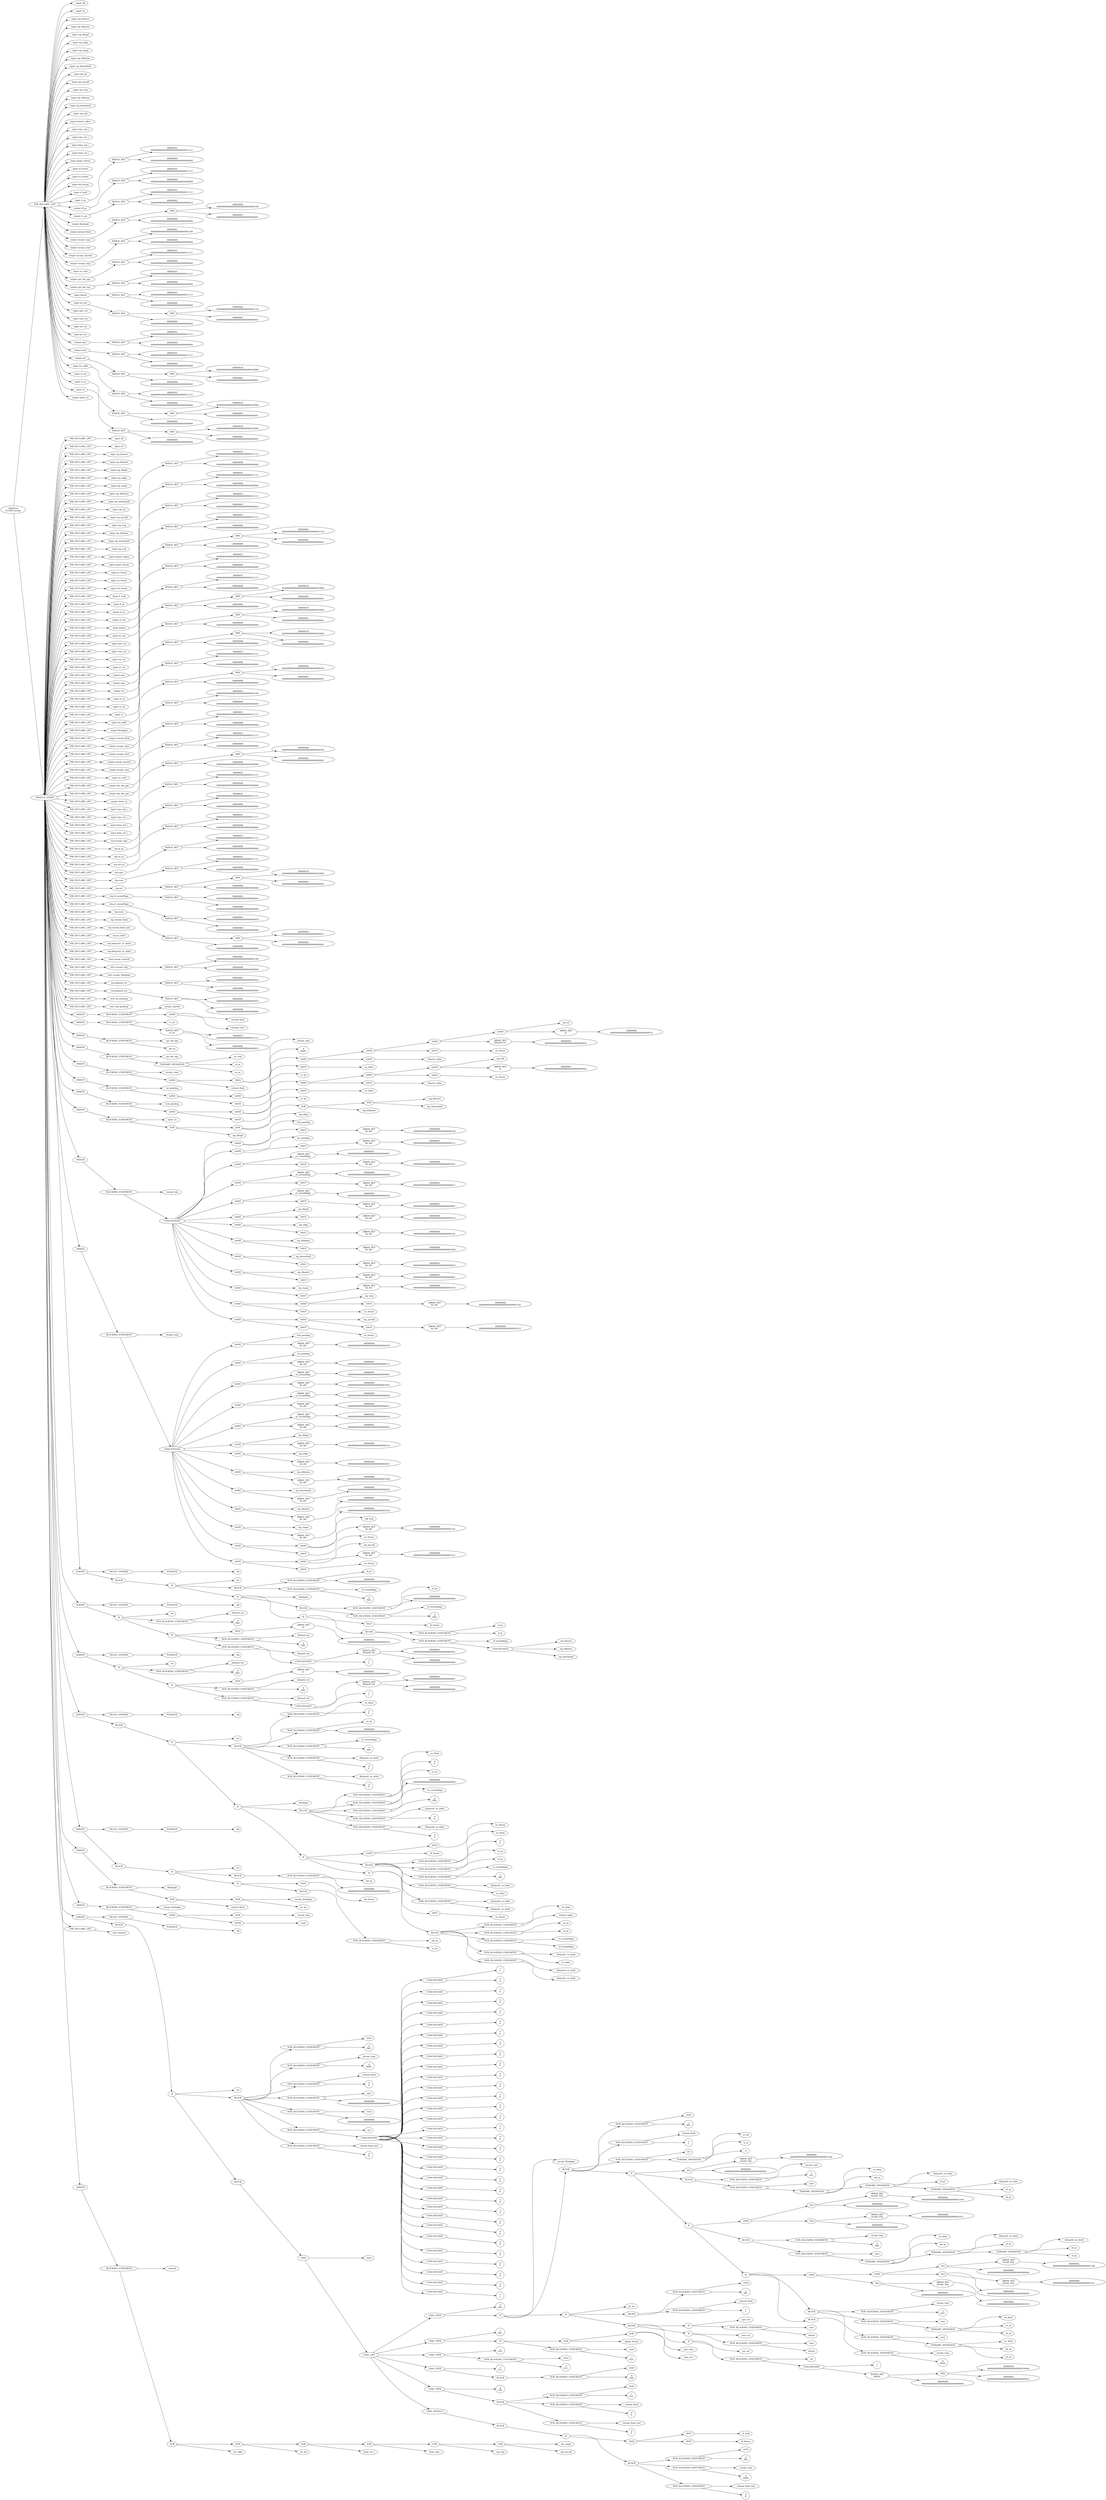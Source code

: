 digraph G {	
rankdir=LR;	
ranksep=.25;
	0 [label=< MODULE<br/>or1200_except>];
	1 [label=< VAR_DECLARE_LIST>];
	0 -> 1;
	2 [label=< input clk>];
	1 -> 2;
	3 [label=< input rst>];
	1 -> 3;
	4 [label=< input sig_ibuserr>];
	1 -> 4;
	5 [label=< input sig_dbuserr>];
	1 -> 5;
	6 [label=< input sig_illegal>];
	1 -> 6;
	7 [label=< input sig_align>];
	1 -> 7;
	8 [label=< input sig_range>];
	1 -> 8;
	9 [label=< input sig_dtlbmiss>];
	1 -> 9;
	10 [label=< input sig_dmmufault>];
	1 -> 10;
	11 [label=< input sig_int>];
	1 -> 11;
	12 [label=< input sig_syscall>];
	1 -> 12;
	13 [label=< input sig_trap>];
	1 -> 13;
	14 [label=< input sig_itlbmiss>];
	1 -> 14;
	15 [label=< input sig_immufault>];
	1 -> 15;
	16 [label=< input sig_tick>];
	1 -> 16;
	17 [label=< input branch_taken>];
	1 -> 17;
	18 [label=< input icpu_ack_i>];
	1 -> 18;
	19 [label=< input icpu_err_i>];
	1 -> 19;
	20 [label=< input dcpu_ack_i>];
	1 -> 20;
	21 [label=< input dcpu_err_i>];
	1 -> 21;
	22 [label=< input genpc_freeze>];
	1 -> 22;
	23 [label=< input id_freeze>];
	1 -> 23;
	24 [label=< input ex_freeze>];
	1 -> 24;
	25 [label=< input wb_freeze>];
	1 -> 25;
	26 [label=< input if_stall>];
	1 -> 26;
	27 [label=< input if_pc>];
	1 -> 27;
	28 [label=<RANGE_REF>];
	27 -> 28;
	29 [label=< 0000001f<br/>00000000000000000000000000011111>];
	28 -> 29;
	30 [label=< 00000000<br/>00000000000000000000000000000000>];
	28 -> 30;
	31 [label=< output id_pc>];
	1 -> 31;
	32 [label=<RANGE_REF>];
	31 -> 32;
	33 [label=< 0000001f<br/>00000000000000000000000000011111>];
	32 -> 33;
	34 [label=< 00000000<br/>00000000000000000000000000000000>];
	32 -> 34;
	35 [label=< output lr_sav>];
	1 -> 35;
	36 [label=<RANGE_REF>];
	35 -> 36;
	37 [label=< 0000001f<br/>00000000000000000000000000011111>];
	36 -> 37;
	38 [label=< 00000002<br/>00000000000000000000000000000010>];
	36 -> 38;
	39 [label=< output flushpipe>];
	1 -> 39;
	40 [label=< output extend_flush>];
	1 -> 40;
	41 [label=< output except_type>];
	1 -> 41;
	42 [label=<RANGE_REF>];
	41 -> 42;
	43 [label=< MIN>];
	42 -> 43;
	44 [label=< 00000004<br/>00000000000000000000000000000100>];
	43 -> 44;
	45 [label=< 00000001<br/>00000000000000000000000000000001>];
	43 -> 45;
	46 [label=< 00000000<br/>00000000000000000000000000000000>];
	42 -> 46;
	47 [label=< output except_start>];
	1 -> 47;
	48 [label=< output except_started>];
	1 -> 48;
	49 [label=< output except_stop>];
	1 -> 49;
	50 [label=<RANGE_REF>];
	49 -> 50;
	51 [label=< 0000000c<br/>00000000000000000000000000001100>];
	50 -> 51;
	52 [label=< 00000000<br/>00000000000000000000000000000000>];
	50 -> 52;
	53 [label=< input ex_void>];
	1 -> 53;
	54 [label=< output spr_dat_ppc>];
	1 -> 54;
	55 [label=<RANGE_REF>];
	54 -> 55;
	56 [label=< 0000001f<br/>00000000000000000000000000011111>];
	55 -> 56;
	57 [label=< 00000000<br/>00000000000000000000000000000000>];
	55 -> 57;
	58 [label=< output spr_dat_npc>];
	1 -> 58;
	59 [label=<RANGE_REF>];
	58 -> 59;
	60 [label=< 0000001f<br/>00000000000000000000000000011111>];
	59 -> 60;
	61 [label=< 00000000<br/>00000000000000000000000000000000>];
	59 -> 61;
	62 [label=< input datain>];
	1 -> 62;
	63 [label=<RANGE_REF>];
	62 -> 63;
	64 [label=< 0000001f<br/>00000000000000000000000000011111>];
	63 -> 64;
	65 [label=< 00000000<br/>00000000000000000000000000000000>];
	63 -> 65;
	66 [label=< input du_dsr>];
	1 -> 66;
	67 [label=<RANGE_REF>];
	66 -> 67;
	68 [label=< MIN>];
	67 -> 68;
	69 [label=< 0000000e<br/>00000000000000000000000000001110>];
	68 -> 69;
	70 [label=< 00000001<br/>00000000000000000000000000000001>];
	68 -> 70;
	71 [label=< 00000000<br/>00000000000000000000000000000000>];
	67 -> 71;
	72 [label=< input epcr_we>];
	1 -> 72;
	73 [label=< input eear_we>];
	1 -> 73;
	74 [label=< input esr_we>];
	1 -> 74;
	75 [label=< input pc_we>];
	1 -> 75;
	76 [label=< output epcr>];
	1 -> 76;
	77 [label=<RANGE_REF>];
	76 -> 77;
	78 [label=< 0000001f<br/>00000000000000000000000000011111>];
	77 -> 78;
	79 [label=< 00000000<br/>00000000000000000000000000000000>];
	77 -> 79;
	80 [label=< output eear>];
	1 -> 80;
	81 [label=<RANGE_REF>];
	80 -> 81;
	82 [label=< 0000001f<br/>00000000000000000000000000011111>];
	81 -> 82;
	83 [label=< 00000000<br/>00000000000000000000000000000000>];
	81 -> 83;
	84 [label=< output esr>];
	1 -> 84;
	85 [label=<RANGE_REF>];
	84 -> 85;
	86 [label=< MIN>];
	85 -> 86;
	87 [label=< 00000010<br/>00000000000000000000000000010000>];
	86 -> 87;
	88 [label=< 00000001<br/>00000000000000000000000000000001>];
	86 -> 88;
	89 [label=< 00000000<br/>00000000000000000000000000000000>];
	85 -> 89;
	90 [label=< input lsu_addr>];
	1 -> 90;
	91 [label=<RANGE_REF>];
	90 -> 91;
	92 [label=< 0000001f<br/>00000000000000000000000000011111>];
	91 -> 92;
	93 [label=< 00000000<br/>00000000000000000000000000000000>];
	91 -> 93;
	94 [label=< input sr_we>];
	1 -> 94;
	95 [label=< input to_sr>];
	1 -> 95;
	96 [label=<RANGE_REF>];
	95 -> 96;
	97 [label=< MIN>];
	96 -> 97;
	98 [label=< 00000010<br/>00000000000000000000000000010000>];
	97 -> 98;
	99 [label=< 00000001<br/>00000000000000000000000000000001>];
	97 -> 99;
	100 [label=< 00000000<br/>00000000000000000000000000000000>];
	96 -> 100;
	101 [label=< input sr>];
	1 -> 101;
	102 [label=<RANGE_REF>];
	101 -> 102;
	103 [label=< MIN>];
	102 -> 103;
	104 [label=< 00000010<br/>00000000000000000000000000010000>];
	103 -> 104;
	105 [label=< 00000001<br/>00000000000000000000000000000001>];
	103 -> 105;
	106 [label=< 00000000<br/>00000000000000000000000000000000>];
	102 -> 106;
	107 [label=< output abort_ex>];
	1 -> 107;
	108 [label=< MODULE_ITEMS>];
	0 -> 108;
	109 [label=< VAR_DECLARE_LIST>];
	108 -> 109;
	110 [label=< input clk>];
	109 -> 110;
	111 [label=< VAR_DECLARE_LIST>];
	108 -> 111;
	112 [label=< input rst>];
	111 -> 112;
	113 [label=< VAR_DECLARE_LIST>];
	108 -> 113;
	114 [label=< input sig_ibuserr>];
	113 -> 114;
	115 [label=< VAR_DECLARE_LIST>];
	108 -> 115;
	116 [label=< input sig_dbuserr>];
	115 -> 116;
	117 [label=< VAR_DECLARE_LIST>];
	108 -> 117;
	118 [label=< input sig_illegal>];
	117 -> 118;
	119 [label=< VAR_DECLARE_LIST>];
	108 -> 119;
	120 [label=< input sig_align>];
	119 -> 120;
	121 [label=< VAR_DECLARE_LIST>];
	108 -> 121;
	122 [label=< input sig_range>];
	121 -> 122;
	123 [label=< VAR_DECLARE_LIST>];
	108 -> 123;
	124 [label=< input sig_dtlbmiss>];
	123 -> 124;
	125 [label=< VAR_DECLARE_LIST>];
	108 -> 125;
	126 [label=< input sig_dmmufault>];
	125 -> 126;
	127 [label=< VAR_DECLARE_LIST>];
	108 -> 127;
	128 [label=< input sig_int>];
	127 -> 128;
	129 [label=< VAR_DECLARE_LIST>];
	108 -> 129;
	130 [label=< input sig_syscall>];
	129 -> 130;
	131 [label=< VAR_DECLARE_LIST>];
	108 -> 131;
	132 [label=< input sig_trap>];
	131 -> 132;
	133 [label=< VAR_DECLARE_LIST>];
	108 -> 133;
	134 [label=< input sig_itlbmiss>];
	133 -> 134;
	135 [label=< VAR_DECLARE_LIST>];
	108 -> 135;
	136 [label=< input sig_immufault>];
	135 -> 136;
	137 [label=< VAR_DECLARE_LIST>];
	108 -> 137;
	138 [label=< input sig_tick>];
	137 -> 138;
	139 [label=< VAR_DECLARE_LIST>];
	108 -> 139;
	140 [label=< input branch_taken>];
	139 -> 140;
	141 [label=< VAR_DECLARE_LIST>];
	108 -> 141;
	142 [label=< input genpc_freeze>];
	141 -> 142;
	143 [label=< VAR_DECLARE_LIST>];
	108 -> 143;
	144 [label=< input id_freeze>];
	143 -> 144;
	145 [label=< VAR_DECLARE_LIST>];
	108 -> 145;
	146 [label=< input ex_freeze>];
	145 -> 146;
	147 [label=< VAR_DECLARE_LIST>];
	108 -> 147;
	148 [label=< input wb_freeze>];
	147 -> 148;
	149 [label=< VAR_DECLARE_LIST>];
	108 -> 149;
	150 [label=< input if_stall>];
	149 -> 150;
	151 [label=< VAR_DECLARE_LIST>];
	108 -> 151;
	152 [label=< input if_pc>];
	151 -> 152;
	153 [label=<RANGE_REF>];
	152 -> 153;
	154 [label=< 0000001f<br/>00000000000000000000000000011111>];
	153 -> 154;
	155 [label=< 00000000<br/>00000000000000000000000000000000>];
	153 -> 155;
	156 [label=< VAR_DECLARE_LIST>];
	108 -> 156;
	157 [label=< output id_pc>];
	156 -> 157;
	158 [label=<RANGE_REF>];
	157 -> 158;
	159 [label=< 0000001f<br/>00000000000000000000000000011111>];
	158 -> 159;
	160 [label=< 00000000<br/>00000000000000000000000000000000>];
	158 -> 160;
	161 [label=< VAR_DECLARE_LIST>];
	108 -> 161;
	162 [label=< output lr_sav>];
	161 -> 162;
	163 [label=<RANGE_REF>];
	162 -> 163;
	164 [label=< 0000001f<br/>00000000000000000000000000011111>];
	163 -> 164;
	165 [label=< 00000002<br/>00000000000000000000000000000010>];
	163 -> 165;
	166 [label=< VAR_DECLARE_LIST>];
	108 -> 166;
	167 [label=< input datain>];
	166 -> 167;
	168 [label=<RANGE_REF>];
	167 -> 168;
	169 [label=< 0000001f<br/>00000000000000000000000000011111>];
	168 -> 169;
	170 [label=< 00000000<br/>00000000000000000000000000000000>];
	168 -> 170;
	171 [label=< VAR_DECLARE_LIST>];
	108 -> 171;
	172 [label=< input du_dsr>];
	171 -> 172;
	173 [label=<RANGE_REF>];
	172 -> 173;
	174 [label=< MIN>];
	173 -> 174;
	175 [label=< 0000000e<br/>00000000000000000000000000001110>];
	174 -> 175;
	176 [label=< 00000001<br/>00000000000000000000000000000001>];
	174 -> 176;
	177 [label=< 00000000<br/>00000000000000000000000000000000>];
	173 -> 177;
	178 [label=< VAR_DECLARE_LIST>];
	108 -> 178;
	179 [label=< input epcr_we>];
	178 -> 179;
	180 [label=< VAR_DECLARE_LIST>];
	108 -> 180;
	181 [label=< input eear_we>];
	180 -> 181;
	182 [label=< VAR_DECLARE_LIST>];
	108 -> 182;
	183 [label=< input esr_we>];
	182 -> 183;
	184 [label=< VAR_DECLARE_LIST>];
	108 -> 184;
	185 [label=< input pc_we>];
	184 -> 185;
	186 [label=< VAR_DECLARE_LIST>];
	108 -> 186;
	187 [label=< output epcr>];
	186 -> 187;
	188 [label=<RANGE_REF>];
	187 -> 188;
	189 [label=< 0000001f<br/>00000000000000000000000000011111>];
	188 -> 189;
	190 [label=< 00000000<br/>00000000000000000000000000000000>];
	188 -> 190;
	191 [label=< VAR_DECLARE_LIST>];
	108 -> 191;
	192 [label=< output eear>];
	191 -> 192;
	193 [label=<RANGE_REF>];
	192 -> 193;
	194 [label=< 0000001f<br/>00000000000000000000000000011111>];
	193 -> 194;
	195 [label=< 00000000<br/>00000000000000000000000000000000>];
	193 -> 195;
	196 [label=< VAR_DECLARE_LIST>];
	108 -> 196;
	197 [label=< output esr>];
	196 -> 197;
	198 [label=<RANGE_REF>];
	197 -> 198;
	199 [label=< MIN>];
	198 -> 199;
	200 [label=< 00000010<br/>00000000000000000000000000010000>];
	199 -> 200;
	201 [label=< 00000001<br/>00000000000000000000000000000001>];
	199 -> 201;
	202 [label=< 00000000<br/>00000000000000000000000000000000>];
	198 -> 202;
	203 [label=< VAR_DECLARE_LIST>];
	108 -> 203;
	204 [label=< input to_sr>];
	203 -> 204;
	205 [label=<RANGE_REF>];
	204 -> 205;
	206 [label=< MIN>];
	205 -> 206;
	207 [label=< 00000010<br/>00000000000000000000000000010000>];
	206 -> 207;
	208 [label=< 00000001<br/>00000000000000000000000000000001>];
	206 -> 208;
	209 [label=< 00000000<br/>00000000000000000000000000000000>];
	205 -> 209;
	210 [label=< VAR_DECLARE_LIST>];
	108 -> 210;
	211 [label=< input sr_we>];
	210 -> 211;
	212 [label=< VAR_DECLARE_LIST>];
	108 -> 212;
	213 [label=< input sr>];
	212 -> 213;
	214 [label=<RANGE_REF>];
	213 -> 214;
	215 [label=< MIN>];
	214 -> 215;
	216 [label=< 00000010<br/>00000000000000000000000000010000>];
	215 -> 216;
	217 [label=< 00000001<br/>00000000000000000000000000000001>];
	215 -> 217;
	218 [label=< 00000000<br/>00000000000000000000000000000000>];
	214 -> 218;
	219 [label=< VAR_DECLARE_LIST>];
	108 -> 219;
	220 [label=< input lsu_addr>];
	219 -> 220;
	221 [label=<RANGE_REF>];
	220 -> 221;
	222 [label=< 0000001f<br/>00000000000000000000000000011111>];
	221 -> 222;
	223 [label=< 00000000<br/>00000000000000000000000000000000>];
	221 -> 223;
	224 [label=< VAR_DECLARE_LIST>];
	108 -> 224;
	225 [label=< output flushpipe>];
	224 -> 225;
	226 [label=< VAR_DECLARE_LIST>];
	108 -> 226;
	227 [label=< output extend_flush>];
	226 -> 227;
	228 [label=< VAR_DECLARE_LIST>];
	108 -> 228;
	229 [label=< output except_type>];
	228 -> 229;
	230 [label=<RANGE_REF>];
	229 -> 230;
	231 [label=< MIN>];
	230 -> 231;
	232 [label=< 00000004<br/>00000000000000000000000000000100>];
	231 -> 232;
	233 [label=< 00000001<br/>00000000000000000000000000000001>];
	231 -> 233;
	234 [label=< 00000000<br/>00000000000000000000000000000000>];
	230 -> 234;
	235 [label=< VAR_DECLARE_LIST>];
	108 -> 235;
	236 [label=< output except_start>];
	235 -> 236;
	237 [label=< VAR_DECLARE_LIST>];
	108 -> 237;
	238 [label=< output except_started>];
	237 -> 238;
	239 [label=< VAR_DECLARE_LIST>];
	108 -> 239;
	240 [label=< output except_stop>];
	239 -> 240;
	241 [label=<RANGE_REF>];
	240 -> 241;
	242 [label=< 0000000c<br/>00000000000000000000000000001100>];
	241 -> 242;
	243 [label=< 00000000<br/>00000000000000000000000000000000>];
	241 -> 243;
	244 [label=< VAR_DECLARE_LIST>];
	108 -> 244;
	245 [label=< input ex_void>];
	244 -> 245;
	246 [label=< VAR_DECLARE_LIST>];
	108 -> 246;
	247 [label=< output spr_dat_ppc>];
	246 -> 247;
	248 [label=<RANGE_REF>];
	247 -> 248;
	249 [label=< 0000001f<br/>00000000000000000000000000011111>];
	248 -> 249;
	250 [label=< 00000000<br/>00000000000000000000000000000000>];
	248 -> 250;
	251 [label=< VAR_DECLARE_LIST>];
	108 -> 251;
	252 [label=< output spr_dat_npc>];
	251 -> 252;
	253 [label=<RANGE_REF>];
	252 -> 253;
	254 [label=< 0000001f<br/>00000000000000000000000000011111>];
	253 -> 254;
	255 [label=< 00000000<br/>00000000000000000000000000000000>];
	253 -> 255;
	256 [label=< VAR_DECLARE_LIST>];
	108 -> 256;
	257 [label=< output abort_ex>];
	256 -> 257;
	258 [label=< VAR_DECLARE_LIST>];
	108 -> 258;
	259 [label=< input icpu_ack_i>];
	258 -> 259;
	260 [label=< VAR_DECLARE_LIST>];
	108 -> 260;
	261 [label=< input icpu_err_i>];
	260 -> 261;
	262 [label=< VAR_DECLARE_LIST>];
	108 -> 262;
	263 [label=< input dcpu_ack_i>];
	262 -> 263;
	264 [label=< VAR_DECLARE_LIST>];
	108 -> 264;
	265 [label=< input dcpu_err_i>];
	264 -> 265;
	266 [label=< VAR_DECLARE_LIST>];
	108 -> 266;
	267 [label=< reg except_type>];
	266 -> 267;
	268 [label=<RANGE_REF>];
	267 -> 268;
	269 [label=< MIN>];
	268 -> 269;
	270 [label=< 00000004<br/>00000000000000000000000000000100>];
	269 -> 270;
	271 [label=< 00000001<br/>00000000000000000000000000000001>];
	269 -> 271;
	272 [label=< 00000000<br/>00000000000000000000000000000000>];
	268 -> 272;
	273 [label=< VAR_DECLARE_LIST>];
	108 -> 273;
	274 [label=< reg id_pc>];
	273 -> 274;
	275 [label=<RANGE_REF>];
	274 -> 275;
	276 [label=< 0000001f<br/>00000000000000000000000000011111>];
	275 -> 276;
	277 [label=< 00000000<br/>00000000000000000000000000000000>];
	275 -> 277;
	278 [label=< VAR_DECLARE_LIST>];
	108 -> 278;
	279 [label=< reg ex_pc>];
	278 -> 279;
	280 [label=<RANGE_REF>];
	279 -> 280;
	281 [label=< 0000001f<br/>00000000000000000000000000011111>];
	280 -> 281;
	282 [label=< 00000000<br/>00000000000000000000000000000000>];
	280 -> 282;
	283 [label=< VAR_DECLARE_LIST>];
	108 -> 283;
	284 [label=< reg wb_pc>];
	283 -> 284;
	285 [label=<RANGE_REF>];
	284 -> 285;
	286 [label=< 0000001f<br/>00000000000000000000000000011111>];
	285 -> 286;
	287 [label=< 00000000<br/>00000000000000000000000000000000>];
	285 -> 287;
	288 [label=< VAR_DECLARE_LIST>];
	108 -> 288;
	289 [label=< reg epcr>];
	288 -> 289;
	290 [label=<RANGE_REF>];
	289 -> 290;
	291 [label=< 0000001f<br/>00000000000000000000000000011111>];
	290 -> 291;
	292 [label=< 00000000<br/>00000000000000000000000000000000>];
	290 -> 292;
	293 [label=< VAR_DECLARE_LIST>];
	108 -> 293;
	294 [label=< reg eear>];
	293 -> 294;
	295 [label=<RANGE_REF>];
	294 -> 295;
	296 [label=< 0000001f<br/>00000000000000000000000000011111>];
	295 -> 296;
	297 [label=< 00000000<br/>00000000000000000000000000000000>];
	295 -> 297;
	298 [label=< VAR_DECLARE_LIST>];
	108 -> 298;
	299 [label=< reg esr>];
	298 -> 299;
	300 [label=<RANGE_REF>];
	299 -> 300;
	301 [label=< MIN>];
	300 -> 301;
	302 [label=< 00000010<br/>00000000000000000000000000010000>];
	301 -> 302;
	303 [label=< 00000001<br/>00000000000000000000000000000001>];
	301 -> 303;
	304 [label=< 00000000<br/>00000000000000000000000000000000>];
	300 -> 304;
	305 [label=< VAR_DECLARE_LIST>];
	108 -> 305;
	306 [label=< reg id_exceptflags>];
	305 -> 306;
	307 [label=<RANGE_REF>];
	306 -> 307;
	308 [label=< 00000002<br/>00000000000000000000000000000010>];
	307 -> 308;
	309 [label=< 00000000<br/>00000000000000000000000000000000>];
	307 -> 309;
	310 [label=< VAR_DECLARE_LIST>];
	108 -> 310;
	311 [label=< reg ex_exceptflags>];
	310 -> 311;
	312 [label=<RANGE_REF>];
	311 -> 312;
	313 [label=< 00000002<br/>00000000000000000000000000000010>];
	312 -> 313;
	314 [label=< 00000000<br/>00000000000000000000000000000000>];
	312 -> 314;
	315 [label=< VAR_DECLARE_LIST>];
	108 -> 315;
	316 [label=< reg state>];
	315 -> 316;
	317 [label=<RANGE_REF>];
	316 -> 317;
	318 [label=< MIN>];
	317 -> 318;
	319 [label=< 00000003<br/>00000000000000000000000000000011>];
	318 -> 319;
	320 [label=< 00000001<br/>00000000000000000000000000000001>];
	318 -> 320;
	321 [label=< 00000000<br/>00000000000000000000000000000000>];
	317 -> 321;
	322 [label=< VAR_DECLARE_LIST>];
	108 -> 322;
	323 [label=< reg extend_flush>];
	322 -> 323;
	324 [label=< VAR_DECLARE_LIST>];
	108 -> 324;
	325 [label=< reg extend_flush_last>];
	324 -> 325;
	326 [label=< VAR_DECLARE_LIST>];
	108 -> 326;
	327 [label=< reg ex_dslot>];
	326 -> 327;
	328 [label=< VAR_DECLARE_LIST>];
	108 -> 328;
	329 [label=< reg delayed1_ex_dslot>];
	328 -> 329;
	330 [label=< VAR_DECLARE_LIST>];
	108 -> 330;
	331 [label=< reg delayed2_ex_dslot>];
	330 -> 331;
	332 [label=< VAR_DECLARE_LIST>];
	108 -> 332;
	333 [label=< wire except_started>];
	332 -> 333;
	334 [label=< VAR_DECLARE_LIST>];
	108 -> 334;
	335 [label=< wire except_trig>];
	334 -> 335;
	336 [label=<RANGE_REF>];
	335 -> 336;
	337 [label=< 0000000c<br/>00000000000000000000000000001100>];
	336 -> 337;
	338 [label=< 00000000<br/>00000000000000000000000000000000>];
	336 -> 338;
	339 [label=< VAR_DECLARE_LIST>];
	108 -> 339;
	340 [label=< wire except_flushpipe>];
	339 -> 340;
	341 [label=< VAR_DECLARE_LIST>];
	108 -> 341;
	342 [label=< reg delayed_iee>];
	341 -> 342;
	343 [label=<RANGE_REF>];
	342 -> 343;
	344 [label=< 00000002<br/>00000000000000000000000000000010>];
	343 -> 344;
	345 [label=< 00000000<br/>00000000000000000000000000000000>];
	343 -> 345;
	346 [label=< VAR_DECLARE_LIST>];
	108 -> 346;
	347 [label=< reg delayed_tee>];
	346 -> 347;
	348 [label=<RANGE_REF>];
	347 -> 348;
	349 [label=< 00000002<br/>00000000000000000000000000000010>];
	348 -> 349;
	350 [label=< 00000000<br/>00000000000000000000000000000000>];
	348 -> 350;
	351 [label=< VAR_DECLARE_LIST>];
	108 -> 351;
	352 [label=< wire int_pending>];
	351 -> 352;
	353 [label=< VAR_DECLARE_LIST>];
	108 -> 353;
	354 [label=< wire tick_pending>];
	353 -> 354;
	355 [label=< ASSIGN>];
	108 -> 355;
	356 [label=< BLOCKING_STATEMENT>];
	355 -> 356;
	357 [label=< except_started>];
	356 -> 357;
	358 [label=< bAND>];
	356 -> 358;
	359 [label=< extend_flush>];
	358 -> 359;
	360 [label=< except_start>];
	358 -> 360;
	361 [label=< ASSIGN>];
	108 -> 361;
	362 [label=< BLOCKING_STATEMENT>];
	361 -> 362;
	363 [label=< lr_sav>];
	362 -> 363;
	364 [label=< RANGE_REF<br/>ex_pc>];
	362 -> 364;
	365 [label=< 0000001f<br/>00000000000000000000000000011111>];
	364 -> 365;
	366 [label=< 00000002<br/>00000000000000000000000000000010>];
	364 -> 366;
	367 [label=< ASSIGN>];
	108 -> 367;
	368 [label=< BLOCKING_STATEMENT>];
	367 -> 368;
	369 [label=< spr_dat_ppc>];
	368 -> 369;
	370 [label=< wb_pc>];
	368 -> 370;
	371 [label=< ASSIGN>];
	108 -> 371;
	372 [label=< BLOCKING_STATEMENT>];
	371 -> 372;
	373 [label=< spr_dat_npc>];
	372 -> 373;
	374 [label=< TERNARY_OPERATION>];
	372 -> 374;
	375 [label=< ex_void>];
	374 -> 375;
	376 [label=< id_pc>];
	374 -> 376;
	377 [label=< ex_pc>];
	374 -> 377;
	378 [label=< ASSIGN>];
	108 -> 378;
	379 [label=< BLOCKING_STATEMENT>];
	378 -> 379;
	380 [label=< except_start>];
	379 -> 380;
	381 [label=< bAND>];
	379 -> 381;
	382 [label=< lNEQ>];
	381 -> 382;
	383 [label=< except_type>];
	382 -> 383;
	384 [label=< 0<br/>0000>];
	382 -> 384;
	385 [label=< extend_flush>];
	381 -> 385;
	386 [label=< ASSIGN>];
	108 -> 386;
	387 [label=< BLOCKING_STATEMENT>];
	386 -> 387;
	388 [label=< int_pending>];
	387 -> 388;
	389 [label=< bAND>];
	387 -> 389;
	390 [label=< bAND>];
	389 -> 390;
	391 [label=< bAND>];
	390 -> 391;
	392 [label=< bAND>];
	391 -> 392;
	393 [label=< bAND>];
	392 -> 393;
	394 [label=< bAND>];
	393 -> 394;
	395 [label=< sig_int>];
	394 -> 395;
	396 [label=< ARRAY_REF<br/>sr>];
	394 -> 396;
	397 [label=< 00000002<br/>00000000000000000000000000000010>];
	396 -> 397;
	398 [label=< ARRAY_REF<br/>delayed_iee>];
	393 -> 398;
	399 [label=< 00000002<br/>00000000000000000000000000000010>];
	398 -> 399;
	400 [label=< bNOT>];
	392 -> 400;
	401 [label=< ex_freeze>];
	400 -> 401;
	402 [label=< bNOT>];
	391 -> 402;
	403 [label=< branch_taken>];
	402 -> 403;
	404 [label=< bNOT>];
	390 -> 404;
	405 [label=< ex_dslot>];
	404 -> 405;
	406 [label=< bNOT>];
	389 -> 406;
	407 [label=< sr_we>];
	406 -> 407;
	408 [label=< ASSIGN>];
	108 -> 408;
	409 [label=< BLOCKING_STATEMENT>];
	408 -> 409;
	410 [label=< tick_pending>];
	409 -> 410;
	411 [label=< bAND>];
	409 -> 411;
	412 [label=< bAND>];
	411 -> 412;
	413 [label=< bAND>];
	412 -> 413;
	414 [label=< bAND>];
	413 -> 414;
	415 [label=< bAND>];
	414 -> 415;
	416 [label=< sig_tick>];
	415 -> 416;
	417 [label=< ARRAY_REF<br/>sr>];
	415 -> 417;
	418 [label=< 00000001<br/>00000000000000000000000000000001>];
	417 -> 418;
	419 [label=< bNOT>];
	414 -> 419;
	420 [label=< ex_freeze>];
	419 -> 420;
	421 [label=< bNOT>];
	413 -> 421;
	422 [label=< branch_taken>];
	421 -> 422;
	423 [label=< bNOT>];
	412 -> 423;
	424 [label=< ex_dslot>];
	423 -> 424;
	425 [label=< bNOT>];
	411 -> 425;
	426 [label=< sr_we>];
	425 -> 426;
	427 [label=< ASSIGN>];
	108 -> 427;
	428 [label=< BLOCKING_STATEMENT>];
	427 -> 428;
	429 [label=< abort_ex>];
	428 -> 429;
	430 [label=< bOR>];
	428 -> 430;
	431 [label=< bOR>];
	430 -> 431;
	432 [label=< bOR>];
	431 -> 432;
	433 [label=< bOR>];
	432 -> 433;
	434 [label=< sig_dbuserr>];
	433 -> 434;
	435 [label=< sig_dmmufault>];
	433 -> 435;
	436 [label=< sig_dtlbmiss>];
	432 -> 436;
	437 [label=< sig_align>];
	431 -> 437;
	438 [label=< sig_illegal>];
	430 -> 438;
	439 [label=< ASSIGN>];
	108 -> 439;
	440 [label=< BLOCKING_STATEMENT>];
	439 -> 440;
	441 [label=< except_trig>];
	440 -> 441;
	442 [label=< CONCATENATE>];
	440 -> 442;
	443 [label=< bAND>];
	442 -> 443;
	444 [label=< tick_pending>];
	443 -> 444;
	445 [label=< bNOT>];
	443 -> 445;
	446 [label=< ARRAY_REF<br/>du_dsr>];
	445 -> 446;
	447 [label=< 00000004<br/>00000000000000000000000000000100>];
	446 -> 447;
	448 [label=< bAND>];
	442 -> 448;
	449 [label=< int_pending>];
	448 -> 449;
	450 [label=< bNOT>];
	448 -> 450;
	451 [label=< ARRAY_REF<br/>du_dsr>];
	450 -> 451;
	452 [label=< 00000007<br/>00000000000000000000000000000111>];
	451 -> 452;
	453 [label=< bAND>];
	442 -> 453;
	454 [label=< ARRAY_REF<br/>ex_exceptflags>];
	453 -> 454;
	455 [label=< 00000001<br/>00000000000000000000000000000001>];
	454 -> 455;
	456 [label=< bNOT>];
	453 -> 456;
	457 [label=< ARRAY_REF<br/>du_dsr>];
	456 -> 457;
	458 [label=< 00000009<br/>00000000000000000000000000001001>];
	457 -> 458;
	459 [label=< bAND>];
	442 -> 459;
	460 [label=< ARRAY_REF<br/>ex_exceptflags>];
	459 -> 460;
	461 [label=< 00000000<br/>00000000000000000000000000000000>];
	460 -> 461;
	462 [label=< bNOT>];
	459 -> 462;
	463 [label=< ARRAY_REF<br/>du_dsr>];
	462 -> 463;
	464 [label=< 00000003<br/>00000000000000000000000000000011>];
	463 -> 464;
	465 [label=< bAND>];
	442 -> 465;
	466 [label=< ARRAY_REF<br/>ex_exceptflags>];
	465 -> 466;
	467 [label=< 00000002<br/>00000000000000000000000000000010>];
	466 -> 467;
	468 [label=< bNOT>];
	465 -> 468;
	469 [label=< ARRAY_REF<br/>du_dsr>];
	468 -> 469;
	470 [label=< 00000001<br/>00000000000000000000000000000001>];
	469 -> 470;
	471 [label=< bAND>];
	442 -> 471;
	472 [label=< sig_illegal>];
	471 -> 472;
	473 [label=< bNOT>];
	471 -> 473;
	474 [label=< ARRAY_REF<br/>du_dsr>];
	473 -> 474;
	475 [label=< 00000006<br/>00000000000000000000000000000110>];
	474 -> 475;
	476 [label=< bAND>];
	442 -> 476;
	477 [label=< sig_align>];
	476 -> 477;
	478 [label=< bNOT>];
	476 -> 478;
	479 [label=< ARRAY_REF<br/>du_dsr>];
	478 -> 479;
	480 [label=< 00000005<br/>00000000000000000000000000000101>];
	479 -> 480;
	481 [label=< bAND>];
	442 -> 481;
	482 [label=< sig_dtlbmiss>];
	481 -> 482;
	483 [label=< bNOT>];
	481 -> 483;
	484 [label=< ARRAY_REF<br/>du_dsr>];
	483 -> 484;
	485 [label=< 00000008<br/>00000000000000000000000000001000>];
	484 -> 485;
	486 [label=< bAND>];
	442 -> 486;
	487 [label=< sig_dmmufault>];
	486 -> 487;
	488 [label=< bNOT>];
	486 -> 488;
	489 [label=< ARRAY_REF<br/>du_dsr>];
	488 -> 489;
	490 [label=< 00000002<br/>00000000000000000000000000000010>];
	489 -> 490;
	491 [label=< bAND>];
	442 -> 491;
	492 [label=< sig_dbuserr>];
	491 -> 492;
	493 [label=< bNOT>];
	491 -> 493;
	494 [label=< ARRAY_REF<br/>du_dsr>];
	493 -> 494;
	495 [label=< 00000001<br/>00000000000000000000000000000001>];
	494 -> 495;
	496 [label=< bAND>];
	442 -> 496;
	497 [label=< sig_range>];
	496 -> 497;
	498 [label=< bNOT>];
	496 -> 498;
	499 [label=< ARRAY_REF<br/>du_dsr>];
	498 -> 499;
	500 [label=< 0000000a<br/>00000000000000000000000000001010>];
	499 -> 500;
	501 [label=< bAND>];
	442 -> 501;
	502 [label=< bAND>];
	501 -> 502;
	503 [label=< sig_trap>];
	502 -> 503;
	504 [label=< bNOT>];
	502 -> 504;
	505 [label=< ARRAY_REF<br/>du_dsr>];
	504 -> 505;
	506 [label=< 0000000d<br/>00000000000000000000000000001101>];
	505 -> 506;
	507 [label=< bNOT>];
	501 -> 507;
	508 [label=< ex_freeze>];
	507 -> 508;
	509 [label=< bAND>];
	442 -> 509;
	510 [label=< bAND>];
	509 -> 510;
	511 [label=< sig_syscall>];
	510 -> 511;
	512 [label=< bNOT>];
	510 -> 512;
	513 [label=< ARRAY_REF<br/>du_dsr>];
	512 -> 513;
	514 [label=< 0000000b<br/>00000000000000000000000000001011>];
	513 -> 514;
	515 [label=< bNOT>];
	509 -> 515;
	516 [label=< ex_freeze>];
	515 -> 516;
	517 [label=< ASSIGN>];
	108 -> 517;
	518 [label=< BLOCKING_STATEMENT>];
	517 -> 518;
	519 [label=< except_stop>];
	518 -> 519;
	520 [label=< CONCATENATE>];
	518 -> 520;
	521 [label=< bAND>];
	520 -> 521;
	522 [label=< tick_pending>];
	521 -> 522;
	523 [label=< ARRAY_REF<br/>du_dsr>];
	521 -> 523;
	524 [label=< 00000004<br/>00000000000000000000000000000100>];
	523 -> 524;
	525 [label=< bAND>];
	520 -> 525;
	526 [label=< int_pending>];
	525 -> 526;
	527 [label=< ARRAY_REF<br/>du_dsr>];
	525 -> 527;
	528 [label=< 00000007<br/>00000000000000000000000000000111>];
	527 -> 528;
	529 [label=< bAND>];
	520 -> 529;
	530 [label=< ARRAY_REF<br/>ex_exceptflags>];
	529 -> 530;
	531 [label=< 00000001<br/>00000000000000000000000000000001>];
	530 -> 531;
	532 [label=< ARRAY_REF<br/>du_dsr>];
	529 -> 532;
	533 [label=< 00000009<br/>00000000000000000000000000001001>];
	532 -> 533;
	534 [label=< bAND>];
	520 -> 534;
	535 [label=< ARRAY_REF<br/>ex_exceptflags>];
	534 -> 535;
	536 [label=< 00000000<br/>00000000000000000000000000000000>];
	535 -> 536;
	537 [label=< ARRAY_REF<br/>du_dsr>];
	534 -> 537;
	538 [label=< 00000003<br/>00000000000000000000000000000011>];
	537 -> 538;
	539 [label=< bAND>];
	520 -> 539;
	540 [label=< ARRAY_REF<br/>ex_exceptflags>];
	539 -> 540;
	541 [label=< 00000002<br/>00000000000000000000000000000010>];
	540 -> 541;
	542 [label=< ARRAY_REF<br/>du_dsr>];
	539 -> 542;
	543 [label=< 00000001<br/>00000000000000000000000000000001>];
	542 -> 543;
	544 [label=< bAND>];
	520 -> 544;
	545 [label=< sig_illegal>];
	544 -> 545;
	546 [label=< ARRAY_REF<br/>du_dsr>];
	544 -> 546;
	547 [label=< 00000006<br/>00000000000000000000000000000110>];
	546 -> 547;
	548 [label=< bAND>];
	520 -> 548;
	549 [label=< sig_align>];
	548 -> 549;
	550 [label=< ARRAY_REF<br/>du_dsr>];
	548 -> 550;
	551 [label=< 00000005<br/>00000000000000000000000000000101>];
	550 -> 551;
	552 [label=< bAND>];
	520 -> 552;
	553 [label=< sig_dtlbmiss>];
	552 -> 553;
	554 [label=< ARRAY_REF<br/>du_dsr>];
	552 -> 554;
	555 [label=< 00000008<br/>00000000000000000000000000001000>];
	554 -> 555;
	556 [label=< bAND>];
	520 -> 556;
	557 [label=< sig_dmmufault>];
	556 -> 557;
	558 [label=< ARRAY_REF<br/>du_dsr>];
	556 -> 558;
	559 [label=< 00000002<br/>00000000000000000000000000000010>];
	558 -> 559;
	560 [label=< bAND>];
	520 -> 560;
	561 [label=< sig_dbuserr>];
	560 -> 561;
	562 [label=< ARRAY_REF<br/>du_dsr>];
	560 -> 562;
	563 [label=< 00000001<br/>00000000000000000000000000000001>];
	562 -> 563;
	564 [label=< bAND>];
	520 -> 564;
	565 [label=< sig_range>];
	564 -> 565;
	566 [label=< ARRAY_REF<br/>du_dsr>];
	564 -> 566;
	567 [label=< 0000000a<br/>00000000000000000000000000001010>];
	566 -> 567;
	568 [label=< bAND>];
	520 -> 568;
	569 [label=< bAND>];
	568 -> 569;
	570 [label=< sig_trap>];
	569 -> 570;
	571 [label=< ARRAY_REF<br/>du_dsr>];
	569 -> 571;
	572 [label=< 0000000d<br/>00000000000000000000000000001101>];
	571 -> 572;
	573 [label=< bNOT>];
	568 -> 573;
	574 [label=< ex_freeze>];
	573 -> 574;
	575 [label=< bAND>];
	520 -> 575;
	576 [label=< bAND>];
	575 -> 576;
	577 [label=< sig_syscall>];
	576 -> 577;
	578 [label=< ARRAY_REF<br/>du_dsr>];
	576 -> 578;
	579 [label=< 0000000b<br/>00000000000000000000000000001011>];
	578 -> 579;
	580 [label=< bNOT>];
	575 -> 580;
	581 [label=< ex_freeze>];
	580 -> 581;
	582 [label=< ALWAYS>];
	108 -> 582;
	583 [label=< DELAY_CONTROL>];
	582 -> 583;
	584 [label=< POSEDGE>];
	583 -> 584;
	585 [label=< clk>];
	584 -> 585;
	586 [label=< BLOCK>];
	582 -> 586;
	587 [label=< IF>];
	586 -> 587;
	588 [label=< rst>];
	587 -> 588;
	589 [label=< BLOCK>];
	587 -> 589;
	590 [label=< NON_BLOCKING_STATEMENT>];
	589 -> 590;
	591 [label=< id_pc>];
	590 -> 591;
	592 [label=< 00000000<br/>00000000000000000000000000000000>];
	590 -> 592;
	593 [label=< NON_BLOCKING_STATEMENT>];
	589 -> 593;
	594 [label=< id_exceptflags>];
	593 -> 594;
	595 [label=< 0<br/>000>];
	593 -> 595;
	596 [label=< IF>];
	587 -> 596;
	597 [label=< flushpipe>];
	596 -> 597;
	598 [label=< BLOCK>];
	596 -> 598;
	599 [label=< NON_BLOCKING_STATEMENT>];
	598 -> 599;
	600 [label=< id_pc>];
	599 -> 600;
	601 [label=< 00000000<br/>00000000000000000000000000000000>];
	599 -> 601;
	602 [label=< NON_BLOCKING_STATEMENT>];
	598 -> 602;
	603 [label=< id_exceptflags>];
	602 -> 603;
	604 [label=< 0<br/>000>];
	602 -> 604;
	605 [label=< IF>];
	596 -> 605;
	606 [label=< lNOT>];
	605 -> 606;
	607 [label=< id_freeze>];
	606 -> 607;
	608 [label=< BLOCK>];
	605 -> 608;
	609 [label=< NON_BLOCKING_STATEMENT>];
	608 -> 609;
	610 [label=< id_pc>];
	609 -> 610;
	611 [label=< if_pc>];
	609 -> 611;
	612 [label=< NON_BLOCKING_STATEMENT>];
	608 -> 612;
	613 [label=< id_exceptflags>];
	612 -> 613;
	614 [label=< CONCATENATE>];
	612 -> 614;
	615 [label=< sig_ibuserr>];
	614 -> 615;
	616 [label=< sig_itlbmiss>];
	614 -> 616;
	617 [label=< sig_immufault>];
	614 -> 617;
	618 [label=< ALWAYS>];
	108 -> 618;
	619 [label=< DELAY_CONTROL>];
	618 -> 619;
	620 [label=< POSEDGE>];
	619 -> 620;
	621 [label=< clk>];
	620 -> 621;
	622 [label=< IF>];
	618 -> 622;
	623 [label=< rst>];
	622 -> 623;
	624 [label=< NON_BLOCKING_STATEMENT>];
	622 -> 624;
	625 [label=< delayed_iee>];
	624 -> 625;
	626 [label=< 0<br/>000>];
	624 -> 626;
	627 [label=< IF>];
	622 -> 627;
	628 [label=< lNOT>];
	627 -> 628;
	629 [label=< ARRAY_REF<br/>sr>];
	628 -> 629;
	630 [label=< 00000002<br/>00000000000000000000000000000010>];
	629 -> 630;
	631 [label=< NON_BLOCKING_STATEMENT>];
	627 -> 631;
	632 [label=< delayed_iee>];
	631 -> 632;
	633 [label=< 0<br/>000>];
	631 -> 633;
	634 [label=< NON_BLOCKING_STATEMENT>];
	627 -> 634;
	635 [label=< delayed_iee>];
	634 -> 635;
	636 [label=< CONCATENATE>];
	634 -> 636;
	637 [label=< RANGE_REF<br/>delayed_iee>];
	636 -> 637;
	638 [label=< 00000001<br/>00000000000000000000000000000001>];
	637 -> 638;
	639 [label=< 00000000<br/>00000000000000000000000000000000>];
	637 -> 639;
	640 [label=< 1<br/>1>];
	636 -> 640;
	641 [label=< ALWAYS>];
	108 -> 641;
	642 [label=< DELAY_CONTROL>];
	641 -> 642;
	643 [label=< POSEDGE>];
	642 -> 643;
	644 [label=< clk>];
	643 -> 644;
	645 [label=< IF>];
	641 -> 645;
	646 [label=< rst>];
	645 -> 646;
	647 [label=< NON_BLOCKING_STATEMENT>];
	645 -> 647;
	648 [label=< delayed_tee>];
	647 -> 648;
	649 [label=< 0<br/>000>];
	647 -> 649;
	650 [label=< IF>];
	645 -> 650;
	651 [label=< lNOT>];
	650 -> 651;
	652 [label=< ARRAY_REF<br/>sr>];
	651 -> 652;
	653 [label=< 00000001<br/>00000000000000000000000000000001>];
	652 -> 653;
	654 [label=< NON_BLOCKING_STATEMENT>];
	650 -> 654;
	655 [label=< delayed_tee>];
	654 -> 655;
	656 [label=< 0<br/>000>];
	654 -> 656;
	657 [label=< NON_BLOCKING_STATEMENT>];
	650 -> 657;
	658 [label=< delayed_tee>];
	657 -> 658;
	659 [label=< CONCATENATE>];
	657 -> 659;
	660 [label=< RANGE_REF<br/>delayed_tee>];
	659 -> 660;
	661 [label=< 00000001<br/>00000000000000000000000000000001>];
	660 -> 661;
	662 [label=< 00000000<br/>00000000000000000000000000000000>];
	660 -> 662;
	663 [label=< 1<br/>1>];
	659 -> 663;
	664 [label=< ALWAYS>];
	108 -> 664;
	665 [label=< DELAY_CONTROL>];
	664 -> 665;
	666 [label=< POSEDGE>];
	665 -> 666;
	667 [label=< clk>];
	666 -> 667;
	668 [label=< BLOCK>];
	664 -> 668;
	669 [label=< IF>];
	668 -> 669;
	670 [label=< rst>];
	669 -> 670;
	671 [label=< BLOCK>];
	669 -> 671;
	672 [label=< NON_BLOCKING_STATEMENT>];
	671 -> 672;
	673 [label=< ex_dslot>];
	672 -> 673;
	674 [label=< 0<br/>0>];
	672 -> 674;
	675 [label=< NON_BLOCKING_STATEMENT>];
	671 -> 675;
	676 [label=< ex_pc>];
	675 -> 676;
	677 [label=< 00000000<br/>00000000000000000000000000000000>];
	675 -> 677;
	678 [label=< NON_BLOCKING_STATEMENT>];
	671 -> 678;
	679 [label=< ex_exceptflags>];
	678 -> 679;
	680 [label=< 0<br/>000>];
	678 -> 680;
	681 [label=< NON_BLOCKING_STATEMENT>];
	671 -> 681;
	682 [label=< delayed1_ex_dslot>];
	681 -> 682;
	683 [label=< 0<br/>0>];
	681 -> 683;
	684 [label=< NON_BLOCKING_STATEMENT>];
	671 -> 684;
	685 [label=< delayed2_ex_dslot>];
	684 -> 685;
	686 [label=< 0<br/>0>];
	684 -> 686;
	687 [label=< IF>];
	669 -> 687;
	688 [label=< flushpipe>];
	687 -> 688;
	689 [label=< BLOCK>];
	687 -> 689;
	690 [label=< NON_BLOCKING_STATEMENT>];
	689 -> 690;
	691 [label=< ex_dslot>];
	690 -> 691;
	692 [label=< 0<br/>0>];
	690 -> 692;
	693 [label=< NON_BLOCKING_STATEMENT>];
	689 -> 693;
	694 [label=< ex_pc>];
	693 -> 694;
	695 [label=< 00000000<br/>00000000000000000000000000000000>];
	693 -> 695;
	696 [label=< NON_BLOCKING_STATEMENT>];
	689 -> 696;
	697 [label=< ex_exceptflags>];
	696 -> 697;
	698 [label=< 0<br/>000>];
	696 -> 698;
	699 [label=< NON_BLOCKING_STATEMENT>];
	689 -> 699;
	700 [label=< delayed1_ex_dslot>];
	699 -> 700;
	701 [label=< 0<br/>0>];
	699 -> 701;
	702 [label=< NON_BLOCKING_STATEMENT>];
	689 -> 702;
	703 [label=< delayed2_ex_dslot>];
	702 -> 703;
	704 [label=< 0<br/>0>];
	702 -> 704;
	705 [label=< IF>];
	687 -> 705;
	706 [label=< bAND>];
	705 -> 706;
	707 [label=< lNOT>];
	706 -> 707;
	708 [label=< ex_freeze>];
	707 -> 708;
	709 [label=< id_freeze>];
	706 -> 709;
	710 [label=< BLOCK>];
	705 -> 710;
	711 [label=< NON_BLOCKING_STATEMENT>];
	710 -> 711;
	712 [label=< ex_dslot>];
	711 -> 712;
	713 [label=< 0<br/>0>];
	711 -> 713;
	714 [label=< NON_BLOCKING_STATEMENT>];
	710 -> 714;
	715 [label=< ex_pc>];
	714 -> 715;
	716 [label=< id_pc>];
	714 -> 716;
	717 [label=< NON_BLOCKING_STATEMENT>];
	710 -> 717;
	718 [label=< ex_exceptflags>];
	717 -> 718;
	719 [label=< 0<br/>000>];
	717 -> 719;
	720 [label=< NON_BLOCKING_STATEMENT>];
	710 -> 720;
	721 [label=< delayed1_ex_dslot>];
	720 -> 721;
	722 [label=< ex_dslot>];
	720 -> 722;
	723 [label=< NON_BLOCKING_STATEMENT>];
	710 -> 723;
	724 [label=< delayed2_ex_dslot>];
	723 -> 724;
	725 [label=< delayed1_ex_dslot>];
	723 -> 725;
	726 [label=< IF>];
	705 -> 726;
	727 [label=< lNOT>];
	726 -> 727;
	728 [label=< ex_freeze>];
	727 -> 728;
	729 [label=< BLOCK>];
	726 -> 729;
	730 [label=< NON_BLOCKING_STATEMENT>];
	729 -> 730;
	731 [label=< ex_dslot>];
	730 -> 731;
	732 [label=< branch_taken>];
	730 -> 732;
	733 [label=< NON_BLOCKING_STATEMENT>];
	729 -> 733;
	734 [label=< ex_pc>];
	733 -> 734;
	735 [label=< id_pc>];
	733 -> 735;
	736 [label=< NON_BLOCKING_STATEMENT>];
	729 -> 736;
	737 [label=< ex_exceptflags>];
	736 -> 737;
	738 [label=< id_exceptflags>];
	736 -> 738;
	739 [label=< NON_BLOCKING_STATEMENT>];
	729 -> 739;
	740 [label=< delayed1_ex_dslot>];
	739 -> 740;
	741 [label=< ex_dslot>];
	739 -> 741;
	742 [label=< NON_BLOCKING_STATEMENT>];
	729 -> 742;
	743 [label=< delayed2_ex_dslot>];
	742 -> 743;
	744 [label=< delayed1_ex_dslot>];
	742 -> 744;
	745 [label=< ALWAYS>];
	108 -> 745;
	746 [label=< DELAY_CONTROL>];
	745 -> 746;
	747 [label=< POSEDGE>];
	746 -> 747;
	748 [label=< clk>];
	747 -> 748;
	749 [label=< BLOCK>];
	745 -> 749;
	750 [label=< IF>];
	749 -> 750;
	751 [label=< rst>];
	750 -> 751;
	752 [label=< BLOCK>];
	750 -> 752;
	753 [label=< NON_BLOCKING_STATEMENT>];
	752 -> 753;
	754 [label=< wb_pc>];
	753 -> 754;
	755 [label=< 00000000<br/>00000000000000000000000000000000>];
	753 -> 755;
	756 [label=< IF>];
	750 -> 756;
	757 [label=< lNOT>];
	756 -> 757;
	758 [label=< wb_freeze>];
	757 -> 758;
	759 [label=< BLOCK>];
	756 -> 759;
	760 [label=< NON_BLOCKING_STATEMENT>];
	759 -> 760;
	761 [label=< wb_pc>];
	760 -> 761;
	762 [label=< ex_pc>];
	760 -> 762;
	763 [label=< ASSIGN>];
	108 -> 763;
	764 [label=< BLOCKING_STATEMENT>];
	763 -> 764;
	765 [label=< flushpipe>];
	764 -> 765;
	766 [label=< bOR>];
	764 -> 766;
	767 [label=< bOR>];
	766 -> 767;
	768 [label=< except_flushpipe>];
	767 -> 768;
	769 [label=< pc_we>];
	767 -> 769;
	770 [label=< extend_flush>];
	766 -> 770;
	771 [label=< ASSIGN>];
	108 -> 771;
	772 [label=< BLOCKING_STATEMENT>];
	771 -> 772;
	773 [label=< except_flushpipe>];
	772 -> 773;
	774 [label=< bAND>];
	772 -> 774;
	775 [label=< bOR>];
	774 -> 775;
	776 [label=< except_trig>];
	775 -> 776;
	777 [label=< bNOR>];
	774 -> 777;
	778 [label=< state>];
	777 -> 778;
	779 [label=< ALWAYS>];
	108 -> 779;
	780 [label=< DELAY_CONTROL>];
	779 -> 780;
	781 [label=< POSEDGE>];
	780 -> 781;
	782 [label=< clk>];
	781 -> 782;
	783 [label=< BLOCK>];
	779 -> 783;
	784 [label=< IF>];
	783 -> 784;
	785 [label=< rst>];
	784 -> 785;
	786 [label=< BLOCK>];
	784 -> 786;
	787 [label=< NON_BLOCKING_STATEMENT>];
	786 -> 787;
	788 [label=< state>];
	787 -> 788;
	789 [label=< 0<br/>000>];
	787 -> 789;
	790 [label=< NON_BLOCKING_STATEMENT>];
	786 -> 790;
	791 [label=< except_type>];
	790 -> 791;
	792 [label=< 0<br/>0000>];
	790 -> 792;
	793 [label=< NON_BLOCKING_STATEMENT>];
	786 -> 793;
	794 [label=< extend_flush>];
	793 -> 794;
	795 [label=< 0<br/>0>];
	793 -> 795;
	796 [label=< NON_BLOCKING_STATEMENT>];
	786 -> 796;
	797 [label=< epcr>];
	796 -> 797;
	798 [label=< 00000000<br/>00000000000000000000000000000000>];
	796 -> 798;
	799 [label=< NON_BLOCKING_STATEMENT>];
	786 -> 799;
	800 [label=< eear>];
	799 -> 800;
	801 [label=< 00000000<br/>00000000000000000000000000000000>];
	799 -> 801;
	802 [label=< NON_BLOCKING_STATEMENT>];
	786 -> 802;
	803 [label=< esr>];
	802 -> 803;
	804 [label=< CONCATENATE>];
	802 -> 804;
	805 [label=< CONCATENATE>];
	804 -> 805;
	806 [label=< 1<br/>1>];
	805 -> 806;
	807 [label=< 0<br/>0>];
	805 -> 807;
	808 [label=< CONCATENATE>];
	804 -> 808;
	809 [label=< 0<br/>0>];
	808 -> 809;
	810 [label=< CONCATENATE>];
	804 -> 810;
	811 [label=< 0<br/>0>];
	810 -> 811;
	812 [label=< CONCATENATE>];
	804 -> 812;
	813 [label=< 0<br/>0>];
	812 -> 813;
	814 [label=< CONCATENATE>];
	804 -> 814;
	815 [label=< 0<br/>0>];
	814 -> 815;
	816 [label=< CONCATENATE>];
	804 -> 816;
	817 [label=< 0<br/>0>];
	816 -> 817;
	818 [label=< CONCATENATE>];
	804 -> 818;
	819 [label=< 0<br/>0>];
	818 -> 819;
	820 [label=< CONCATENATE>];
	804 -> 820;
	821 [label=< 0<br/>0>];
	820 -> 821;
	822 [label=< CONCATENATE>];
	804 -> 822;
	823 [label=< 0<br/>0>];
	822 -> 823;
	824 [label=< CONCATENATE>];
	804 -> 824;
	825 [label=< 0<br/>0>];
	824 -> 825;
	826 [label=< CONCATENATE>];
	804 -> 826;
	827 [label=< 0<br/>0>];
	826 -> 827;
	828 [label=< CONCATENATE>];
	804 -> 828;
	829 [label=< 0<br/>0>];
	828 -> 829;
	830 [label=< CONCATENATE>];
	804 -> 830;
	831 [label=< 0<br/>0>];
	830 -> 831;
	832 [label=< CONCATENATE>];
	804 -> 832;
	833 [label=< 0<br/>0>];
	832 -> 833;
	834 [label=< CONCATENATE>];
	804 -> 834;
	835 [label=< 0<br/>0>];
	834 -> 835;
	836 [label=< CONCATENATE>];
	804 -> 836;
	837 [label=< 0<br/>0>];
	836 -> 837;
	838 [label=< CONCATENATE>];
	804 -> 838;
	839 [label=< 0<br/>0>];
	838 -> 839;
	840 [label=< CONCATENATE>];
	804 -> 840;
	841 [label=< 0<br/>0>];
	840 -> 841;
	842 [label=< CONCATENATE>];
	804 -> 842;
	843 [label=< 0<br/>0>];
	842 -> 843;
	844 [label=< CONCATENATE>];
	804 -> 844;
	845 [label=< 0<br/>0>];
	844 -> 845;
	846 [label=< CONCATENATE>];
	804 -> 846;
	847 [label=< 0<br/>0>];
	846 -> 847;
	848 [label=< CONCATENATE>];
	804 -> 848;
	849 [label=< 0<br/>0>];
	848 -> 849;
	850 [label=< CONCATENATE>];
	804 -> 850;
	851 [label=< 0<br/>0>];
	850 -> 851;
	852 [label=< CONCATENATE>];
	804 -> 852;
	853 [label=< 0<br/>0>];
	852 -> 853;
	854 [label=< CONCATENATE>];
	804 -> 854;
	855 [label=< 0<br/>0>];
	854 -> 855;
	856 [label=< CONCATENATE>];
	804 -> 856;
	857 [label=< 0<br/>0>];
	856 -> 857;
	858 [label=< CONCATENATE>];
	804 -> 858;
	859 [label=< 0<br/>0>];
	858 -> 859;
	860 [label=< CONCATENATE>];
	804 -> 860;
	861 [label=< 0<br/>0>];
	860 -> 861;
	862 [label=< CONCATENATE>];
	804 -> 862;
	863 [label=< 0<br/>0>];
	862 -> 863;
	864 [label=< CONCATENATE>];
	804 -> 864;
	865 [label=< 0<br/>0>];
	864 -> 865;
	866 [label=< CONCATENATE>];
	804 -> 866;
	867 [label=< 1<br/>1>];
	866 -> 867;
	868 [label=< NON_BLOCKING_STATEMENT>];
	786 -> 868;
	869 [label=< extend_flush_last>];
	868 -> 869;
	870 [label=< 0<br/>0>];
	868 -> 870;
	871 [label=< BLOCK>];
	784 -> 871;
	872 [label=< CASE>];
	871 -> 872;
	873 [label=< state>];
	872 -> 873;
	874 [label=< CASE_LIST>];
	872 -> 874;
	875 [label=< CASE_ITEM>];
	874 -> 875;
	876 [label=< 0<br/>000>];
	875 -> 876;
	877 [label=< IF>];
	875 -> 877;
	878 [label=< except_flushpipe>];
	877 -> 878;
	879 [label=< BLOCK>];
	877 -> 879;
	880 [label=< NON_BLOCKING_STATEMENT>];
	879 -> 880;
	881 [label=< state>];
	880 -> 881;
	882 [label=< 1<br/>001>];
	880 -> 882;
	883 [label=< NON_BLOCKING_STATEMENT>];
	879 -> 883;
	884 [label=< extend_flush>];
	883 -> 884;
	885 [label=< 1<br/>1>];
	883 -> 885;
	886 [label=< NON_BLOCKING_STATEMENT>];
	879 -> 886;
	887 [label=< esr>];
	886 -> 887;
	888 [label=< TERNARY_OPERATION>];
	886 -> 888;
	889 [label=< sr_we>];
	888 -> 889;
	890 [label=< to_sr>];
	888 -> 890;
	891 [label=< sr>];
	888 -> 891;
	892 [label=< IF>];
	879 -> 892;
	893 [label=< lEQ>];
	892 -> 893;
	894 [label=< ARRAY_REF<br/>except_trig>];
	893 -> 894;
	895 [label=< 0000000c<br/>00000000000000000000000000001100>];
	894 -> 895;
	896 [label=< 00000001<br/>00000000000000000000000000000001>];
	893 -> 896;
	897 [label=< BLOCK>];
	892 -> 897;
	898 [label=< NON_BLOCKING_STATEMENT>];
	897 -> 898;
	899 [label=< except_type>];
	898 -> 899;
	900 [label=< 5<br/>101>];
	898 -> 900;
	901 [label=< NON_BLOCKING_STATEMENT>];
	897 -> 901;
	902 [label=< epcr>];
	901 -> 902;
	903 [label=< TERNARY_OPERATION>];
	901 -> 903;
	904 [label=< ex_dslot>];
	903 -> 904;
	905 [label=< wb_pc>];
	903 -> 905;
	906 [label=< TERNARY_OPERATION>];
	903 -> 906;
	907 [label=< delayed1_ex_dslot>];
	906 -> 907;
	908 [label=< id_pc>];
	906 -> 908;
	909 [label=< TERNARY_OPERATION>];
	906 -> 909;
	910 [label=< delayed2_ex_dslot>];
	909 -> 910;
	911 [label=< id_pc>];
	909 -> 911;
	912 [label=< id_pc>];
	909 -> 912;
	913 [label=< IF>];
	892 -> 913;
	914 [label=< lAND>];
	913 -> 914;
	915 [label=< lEQ>];
	914 -> 915;
	916 [label=< ARRAY_REF<br/>except_trig>];
	915 -> 916;
	917 [label=< 0000000c<br/>00000000000000000000000000001100>];
	916 -> 917;
	918 [label=< 00000000<br/>00000000000000000000000000000000>];
	915 -> 918;
	919 [label=< lEQ>];
	914 -> 919;
	920 [label=< ARRAY_REF<br/>except_trig>];
	919 -> 920;
	921 [label=< 0000000b<br/>00000000000000000000000000001011>];
	920 -> 921;
	922 [label=< 00000000<br/>00000000000000000000000000000000>];
	919 -> 922;
	923 [label=< BLOCK>];
	913 -> 923;
	924 [label=< NON_BLOCKING_STATEMENT>];
	923 -> 924;
	925 [label=< except_type>];
	924 -> 925;
	926 [label=< 0<br/>000>];
	924 -> 926;
	927 [label=< NON_BLOCKING_STATEMENT>];
	923 -> 927;
	928 [label=< epcr>];
	927 -> 928;
	929 [label=< TERNARY_OPERATION>];
	927 -> 929;
	930 [label=< ex_dslot>];
	929 -> 930;
	931 [label=< wb_pc>];
	929 -> 931;
	932 [label=< TERNARY_OPERATION>];
	929 -> 932;
	933 [label=< delayed1_ex_dslot>];
	932 -> 933;
	934 [label=< id_pc>];
	932 -> 934;
	935 [label=< TERNARY_OPERATION>];
	932 -> 935;
	936 [label=< delayed2_ex_dslot>];
	935 -> 936;
	937 [label=< id_pc>];
	935 -> 937;
	938 [label=< id_pc>];
	935 -> 938;
	939 [label=< IF>];
	913 -> 939;
	940 [label=< lAND>];
	939 -> 940;
	941 [label=< lAND>];
	940 -> 941;
	942 [label=< lEQ>];
	941 -> 942;
	943 [label=< ARRAY_REF<br/>except_trig>];
	942 -> 943;
	944 [label=< 0000000c<br/>00000000000000000000000000001100>];
	943 -> 944;
	945 [label=< 00000000<br/>00000000000000000000000000000000>];
	942 -> 945;
	946 [label=< lEQ>];
	941 -> 946;
	947 [label=< ARRAY_REF<br/>except_trig>];
	946 -> 947;
	948 [label=< 0000000b<br/>00000000000000000000000000001011>];
	947 -> 948;
	949 [label=< 00000000<br/>00000000000000000000000000000000>];
	946 -> 949;
	950 [label=< lEQ>];
	940 -> 950;
	951 [label=< ARRAY_REF<br/>except_trig>];
	950 -> 951;
	952 [label=< 0000000a<br/>00000000000000000000000000001010>];
	951 -> 952;
	953 [label=< 00000001<br/>00000000000000000000000000000001>];
	950 -> 953;
	954 [label=< BLOCK>];
	939 -> 954;
	955 [label=< NON_BLOCKING_STATEMENT>];
	954 -> 955;
	956 [label=< except_type>];
	955 -> 956;
	957 [label=< 2<br/>010>];
	955 -> 957;
	958 [label=< NON_BLOCKING_STATEMENT>];
	954 -> 958;
	959 [label=< eear>];
	958 -> 959;
	960 [label=< TERNARY_OPERATION>];
	958 -> 960;
	961 [label=< ex_dslot>];
	960 -> 961;
	962 [label=< ex_pc>];
	960 -> 962;
	963 [label=< ex_pc>];
	960 -> 963;
	964 [label=< NON_BLOCKING_STATEMENT>];
	954 -> 964;
	965 [label=< epcr>];
	964 -> 965;
	966 [label=< TERNARY_OPERATION>];
	964 -> 966;
	967 [label=< ex_dslot>];
	966 -> 967;
	968 [label=< wb_pc>];
	966 -> 968;
	969 [label=< ex_pc>];
	966 -> 969;
	970 [label=< BLOCK>];
	939 -> 970;
	971 [label=< NON_BLOCKING_STATEMENT>];
	970 -> 971;
	972 [label=< except_type>];
	971 -> 972;
	973 [label=< 0<br/>0000>];
	971 -> 973;
	974 [label=< IF>];
	877 -> 974;
	975 [label=< pc_we>];
	974 -> 975;
	976 [label=< BLOCK>];
	974 -> 976;
	977 [label=< NON_BLOCKING_STATEMENT>];
	976 -> 977;
	978 [label=< state>];
	977 -> 978;
	979 [label=< 1<br/>001>];
	977 -> 979;
	980 [label=< NON_BLOCKING_STATEMENT>];
	976 -> 980;
	981 [label=< extend_flush>];
	980 -> 981;
	982 [label=< 1<br/>1>];
	980 -> 982;
	983 [label=< BLOCK>];
	974 -> 983;
	984 [label=< IF>];
	983 -> 984;
	985 [label=< epcr_we>];
	984 -> 985;
	986 [label=< NON_BLOCKING_STATEMENT>];
	984 -> 986;
	987 [label=< epcr>];
	986 -> 987;
	988 [label=< datain>];
	986 -> 988;
	989 [label=< IF>];
	983 -> 989;
	990 [label=< eear_we>];
	989 -> 990;
	991 [label=< NON_BLOCKING_STATEMENT>];
	989 -> 991;
	992 [label=< eear>];
	991 -> 992;
	993 [label=< datain>];
	991 -> 993;
	994 [label=< IF>];
	983 -> 994;
	995 [label=< esr_we>];
	994 -> 995;
	996 [label=< NON_BLOCKING_STATEMENT>];
	994 -> 996;
	997 [label=< esr>];
	996 -> 997;
	998 [label=< CONCATENATE>];
	996 -> 998;
	999 [label=< 1<br/>1>];
	998 -> 999;
	1000 [label=< RANGE_REF<br/>datain>];
	998 -> 1000;
	1001 [label=< MIN>];
	1000 -> 1001;
	1002 [label=< 00000010<br/>00000000000000000000000000010000>];
	1001 -> 1002;
	1003 [label=< 00000002<br/>00000000000000000000000000000010>];
	1001 -> 1003;
	1004 [label=< 00000000<br/>00000000000000000000000000000000>];
	1000 -> 1004;
	1005 [label=< CASE_ITEM>];
	874 -> 1005;
	1006 [label=< 1<br/>001>];
	1005 -> 1006;
	1007 [label=< IF>];
	1005 -> 1007;
	1008 [label=< bOR>];
	1007 -> 1008;
	1009 [label=< bOR>];
	1008 -> 1009;
	1010 [label=< icpu_ack_i>];
	1009 -> 1010;
	1011 [label=< icpu_err_i>];
	1009 -> 1011;
	1012 [label=< genpc_freeze>];
	1008 -> 1012;
	1013 [label=< NON_BLOCKING_STATEMENT>];
	1007 -> 1013;
	1014 [label=< state>];
	1013 -> 1014;
	1015 [label=< 2<br/>010>];
	1013 -> 1015;
	1016 [label=< CASE_ITEM>];
	874 -> 1016;
	1017 [label=< 2<br/>010>];
	1016 -> 1017;
	1018 [label=< NON_BLOCKING_STATEMENT>];
	1016 -> 1018;
	1019 [label=< state>];
	1018 -> 1019;
	1020 [label=< 3<br/>011>];
	1018 -> 1020;
	1021 [label=< CASE_ITEM>];
	874 -> 1021;
	1022 [label=< 3<br/>011>];
	1021 -> 1022;
	1023 [label=< BLOCK>];
	1021 -> 1023;
	1024 [label=< NON_BLOCKING_STATEMENT>];
	1023 -> 1024;
	1025 [label=< state>];
	1024 -> 1025;
	1026 [label=< 4<br/>100>];
	1024 -> 1026;
	1027 [label=< CASE_ITEM>];
	874 -> 1027;
	1028 [label=< 4<br/>100>];
	1027 -> 1028;
	1029 [label=< BLOCK>];
	1027 -> 1029;
	1030 [label=< NON_BLOCKING_STATEMENT>];
	1029 -> 1030;
	1031 [label=< state>];
	1030 -> 1031;
	1032 [label=< 5<br/>101>];
	1030 -> 1032;
	1033 [label=< NON_BLOCKING_STATEMENT>];
	1029 -> 1033;
	1034 [label=< extend_flush>];
	1033 -> 1034;
	1035 [label=< 0<br/>0>];
	1033 -> 1035;
	1036 [label=< NON_BLOCKING_STATEMENT>];
	1029 -> 1036;
	1037 [label=< extend_flush_last>];
	1036 -> 1037;
	1038 [label=< 0<br/>0>];
	1036 -> 1038;
	1039 [label=< CASE_DEFAULT>];
	874 -> 1039;
	1040 [label=< BLOCK>];
	1039 -> 1040;
	1041 [label=< IF>];
	1040 -> 1041;
	1042 [label=< lAND>];
	1041 -> 1042;
	1043 [label=< lNOT>];
	1042 -> 1043;
	1044 [label=< if_stall>];
	1043 -> 1044;
	1045 [label=< lNOT>];
	1042 -> 1045;
	1046 [label=< id_freeze>];
	1045 -> 1046;
	1047 [label=< BLOCK>];
	1041 -> 1047;
	1048 [label=< NON_BLOCKING_STATEMENT>];
	1047 -> 1048;
	1049 [label=< state>];
	1048 -> 1049;
	1050 [label=< 0<br/>000>];
	1048 -> 1050;
	1051 [label=< NON_BLOCKING_STATEMENT>];
	1047 -> 1051;
	1052 [label=< except_type>];
	1051 -> 1052;
	1053 [label=< 0<br/>0000>];
	1051 -> 1053;
	1054 [label=< NON_BLOCKING_STATEMENT>];
	1047 -> 1054;
	1055 [label=< extend_flush_last>];
	1054 -> 1055;
	1056 [label=< 0<br/>0>];
	1054 -> 1056;
	1057 [label=< VAR_DECLARE_LIST>];
	108 -> 1057;
	1058 [label=< wire unused>];
	1057 -> 1058;
	1059 [label=< ASSIGN>];
	108 -> 1059;
	1060 [label=< BLOCKING_STATEMENT>];
	1059 -> 1060;
	1061 [label=< unused>];
	1060 -> 1061;
	1062 [label=< bOR>];
	1060 -> 1062;
	1063 [label=< bOR>];
	1062 -> 1063;
	1064 [label=< bOR>];
	1063 -> 1064;
	1065 [label=< bOR>];
	1064 -> 1065;
	1066 [label=< bOR>];
	1065 -> 1066;
	1067 [label=< bOR>];
	1066 -> 1067;
	1068 [label=< sig_range>];
	1067 -> 1068;
	1069 [label=< sig_syscall>];
	1067 -> 1069;
	1070 [label=< sig_trap>];
	1066 -> 1070;
	1071 [label=< dcpu_ack_i>];
	1065 -> 1071;
	1072 [label=< dcpu_err_i>];
	1064 -> 1072;
	1073 [label=< du_dsr>];
	1063 -> 1073;
	1074 [label=< lsu_addr>];
	1062 -> 1074;
}
